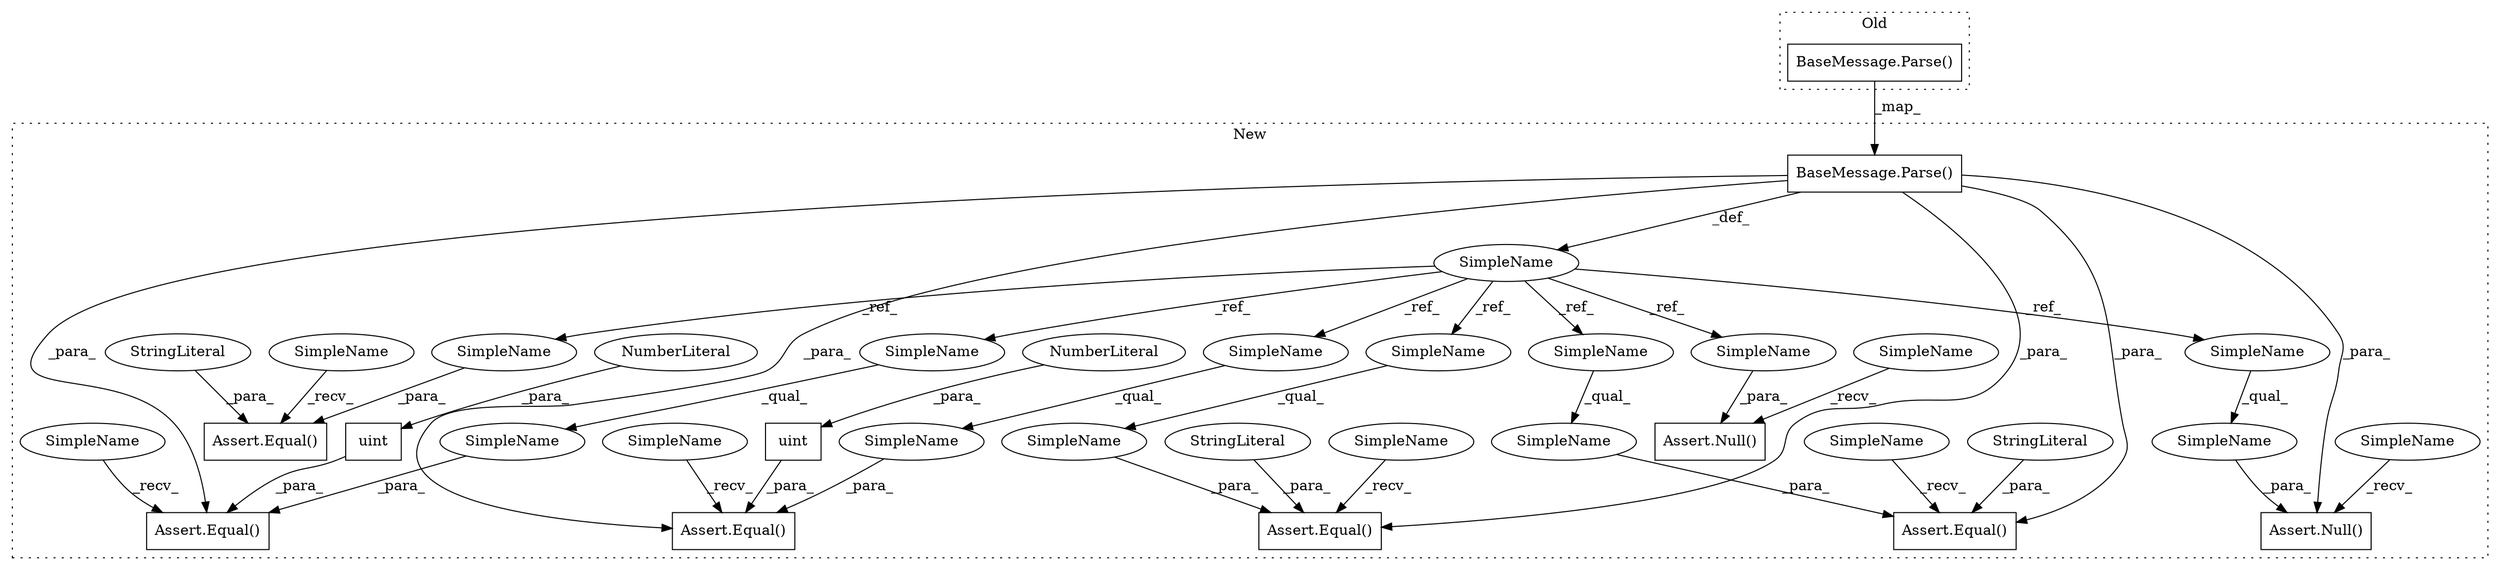 digraph G {
subgraph cluster0 {
1 [label="BaseMessage.Parse()" a="32" s="9020,9049" l="6,1" shape="box"];
label = "Old";
style="dotted";
}
subgraph cluster1 {
2 [label="BaseMessage.Parse()" a="32" s="12075,12134" l="36,1" shape="box"];
3 [label="SimpleName" a="42" s="12043" l="17" shape="ellipse"];
4 [label="SimpleName" a="42" s="12560" l="34" shape="ellipse"];
5 [label="SimpleName" a="42" s="12506" l="27" shape="ellipse"];
6 [label="Assert.Equal()" a="32" s="12488,12533" l="6,1" shape="box"];
7 [label="SimpleName" a="42" s="12442" l="24" shape="ellipse"];
8 [label="Assert.Equal()" a="32" s="12422,12466" l="6,1" shape="box"];
9 [label="SimpleName" a="42" s="12368" l="32" shape="ellipse"];
10 [label="Assert.Equal()" a="32" s="12346,12400" l="6,1" shape="box"];
11 [label="SimpleName" a="42" s="12295" l="29" shape="ellipse"];
12 [label="Assert.Equal()" a="32" s="12250,12324" l="6,1" shape="box"];
13 [label="Assert.Null()" a="32" s="12169,12191" l="5,38" shape="box"];
14 [label="uint" a="11" s="12494" l="6" shape="box"];
15 [label="NumberLiteral" a="34" s="12500" l="4" shape="ellipse"];
16 [label="uint" a="11" s="12428" l="6" shape="box"];
17 [label="NumberLiteral" a="34" s="12434" l="6" shape="ellipse"];
18 [label="StringLiteral" a="45" s="12256" l="37" shape="ellipse"];
19 [label="StringLiteral" a="45" s="12352" l="14" shape="ellipse"];
20 [label="Assert.Null()" a="32" s="12555,12594" l="5,1" shape="box"];
21 [label="Assert.Equal()" a="32" s="12616,12644" l="6,30" shape="box"];
22 [label="StringLiteral" a="45" s="12622" l="3" shape="ellipse"];
23 [label="SimpleName" a="42" s="12368" l="17" shape="ellipse"];
24 [label="SimpleName" a="42" s="12174" l="17" shape="ellipse"];
25 [label="SimpleName" a="42" s="12295" l="17" shape="ellipse"];
26 [label="SimpleName" a="42" s="12627" l="17" shape="ellipse"];
27 [label="SimpleName" a="42" s="12442" l="17" shape="ellipse"];
28 [label="SimpleName" a="42" s="12506" l="17" shape="ellipse"];
29 [label="SimpleName" a="42" s="12560" l="17" shape="ellipse"];
30 [label="SimpleName" a="42" s="12339" l="6" shape="ellipse"];
31 [label="SimpleName" a="42" s="12548" l="6" shape="ellipse"];
32 [label="SimpleName" a="42" s="12162" l="6" shape="ellipse"];
33 [label="SimpleName" a="42" s="12481" l="6" shape="ellipse"];
34 [label="SimpleName" a="42" s="12243" l="6" shape="ellipse"];
35 [label="SimpleName" a="42" s="12415" l="6" shape="ellipse"];
36 [label="SimpleName" a="42" s="12609" l="6" shape="ellipse"];
label = "New";
style="dotted";
}
1 -> 2 [label="_map_"];
2 -> 6 [label="_para_"];
2 -> 12 [label="_para_"];
2 -> 20 [label="_para_"];
2 -> 3 [label="_def_"];
2 -> 8 [label="_para_"];
2 -> 10 [label="_para_"];
3 -> 26 [label="_ref_"];
3 -> 28 [label="_ref_"];
3 -> 25 [label="_ref_"];
3 -> 29 [label="_ref_"];
3 -> 27 [label="_ref_"];
3 -> 23 [label="_ref_"];
3 -> 24 [label="_ref_"];
4 -> 20 [label="_para_"];
5 -> 6 [label="_para_"];
7 -> 8 [label="_para_"];
9 -> 10 [label="_para_"];
11 -> 12 [label="_para_"];
14 -> 6 [label="_para_"];
15 -> 14 [label="_para_"];
16 -> 8 [label="_para_"];
17 -> 16 [label="_para_"];
18 -> 12 [label="_para_"];
19 -> 10 [label="_para_"];
22 -> 21 [label="_para_"];
23 -> 9 [label="_qual_"];
24 -> 13 [label="_para_"];
25 -> 11 [label="_qual_"];
26 -> 21 [label="_para_"];
27 -> 7 [label="_qual_"];
28 -> 5 [label="_qual_"];
29 -> 4 [label="_qual_"];
30 -> 10 [label="_recv_"];
31 -> 20 [label="_recv_"];
32 -> 13 [label="_recv_"];
33 -> 6 [label="_recv_"];
34 -> 12 [label="_recv_"];
35 -> 8 [label="_recv_"];
36 -> 21 [label="_recv_"];
}